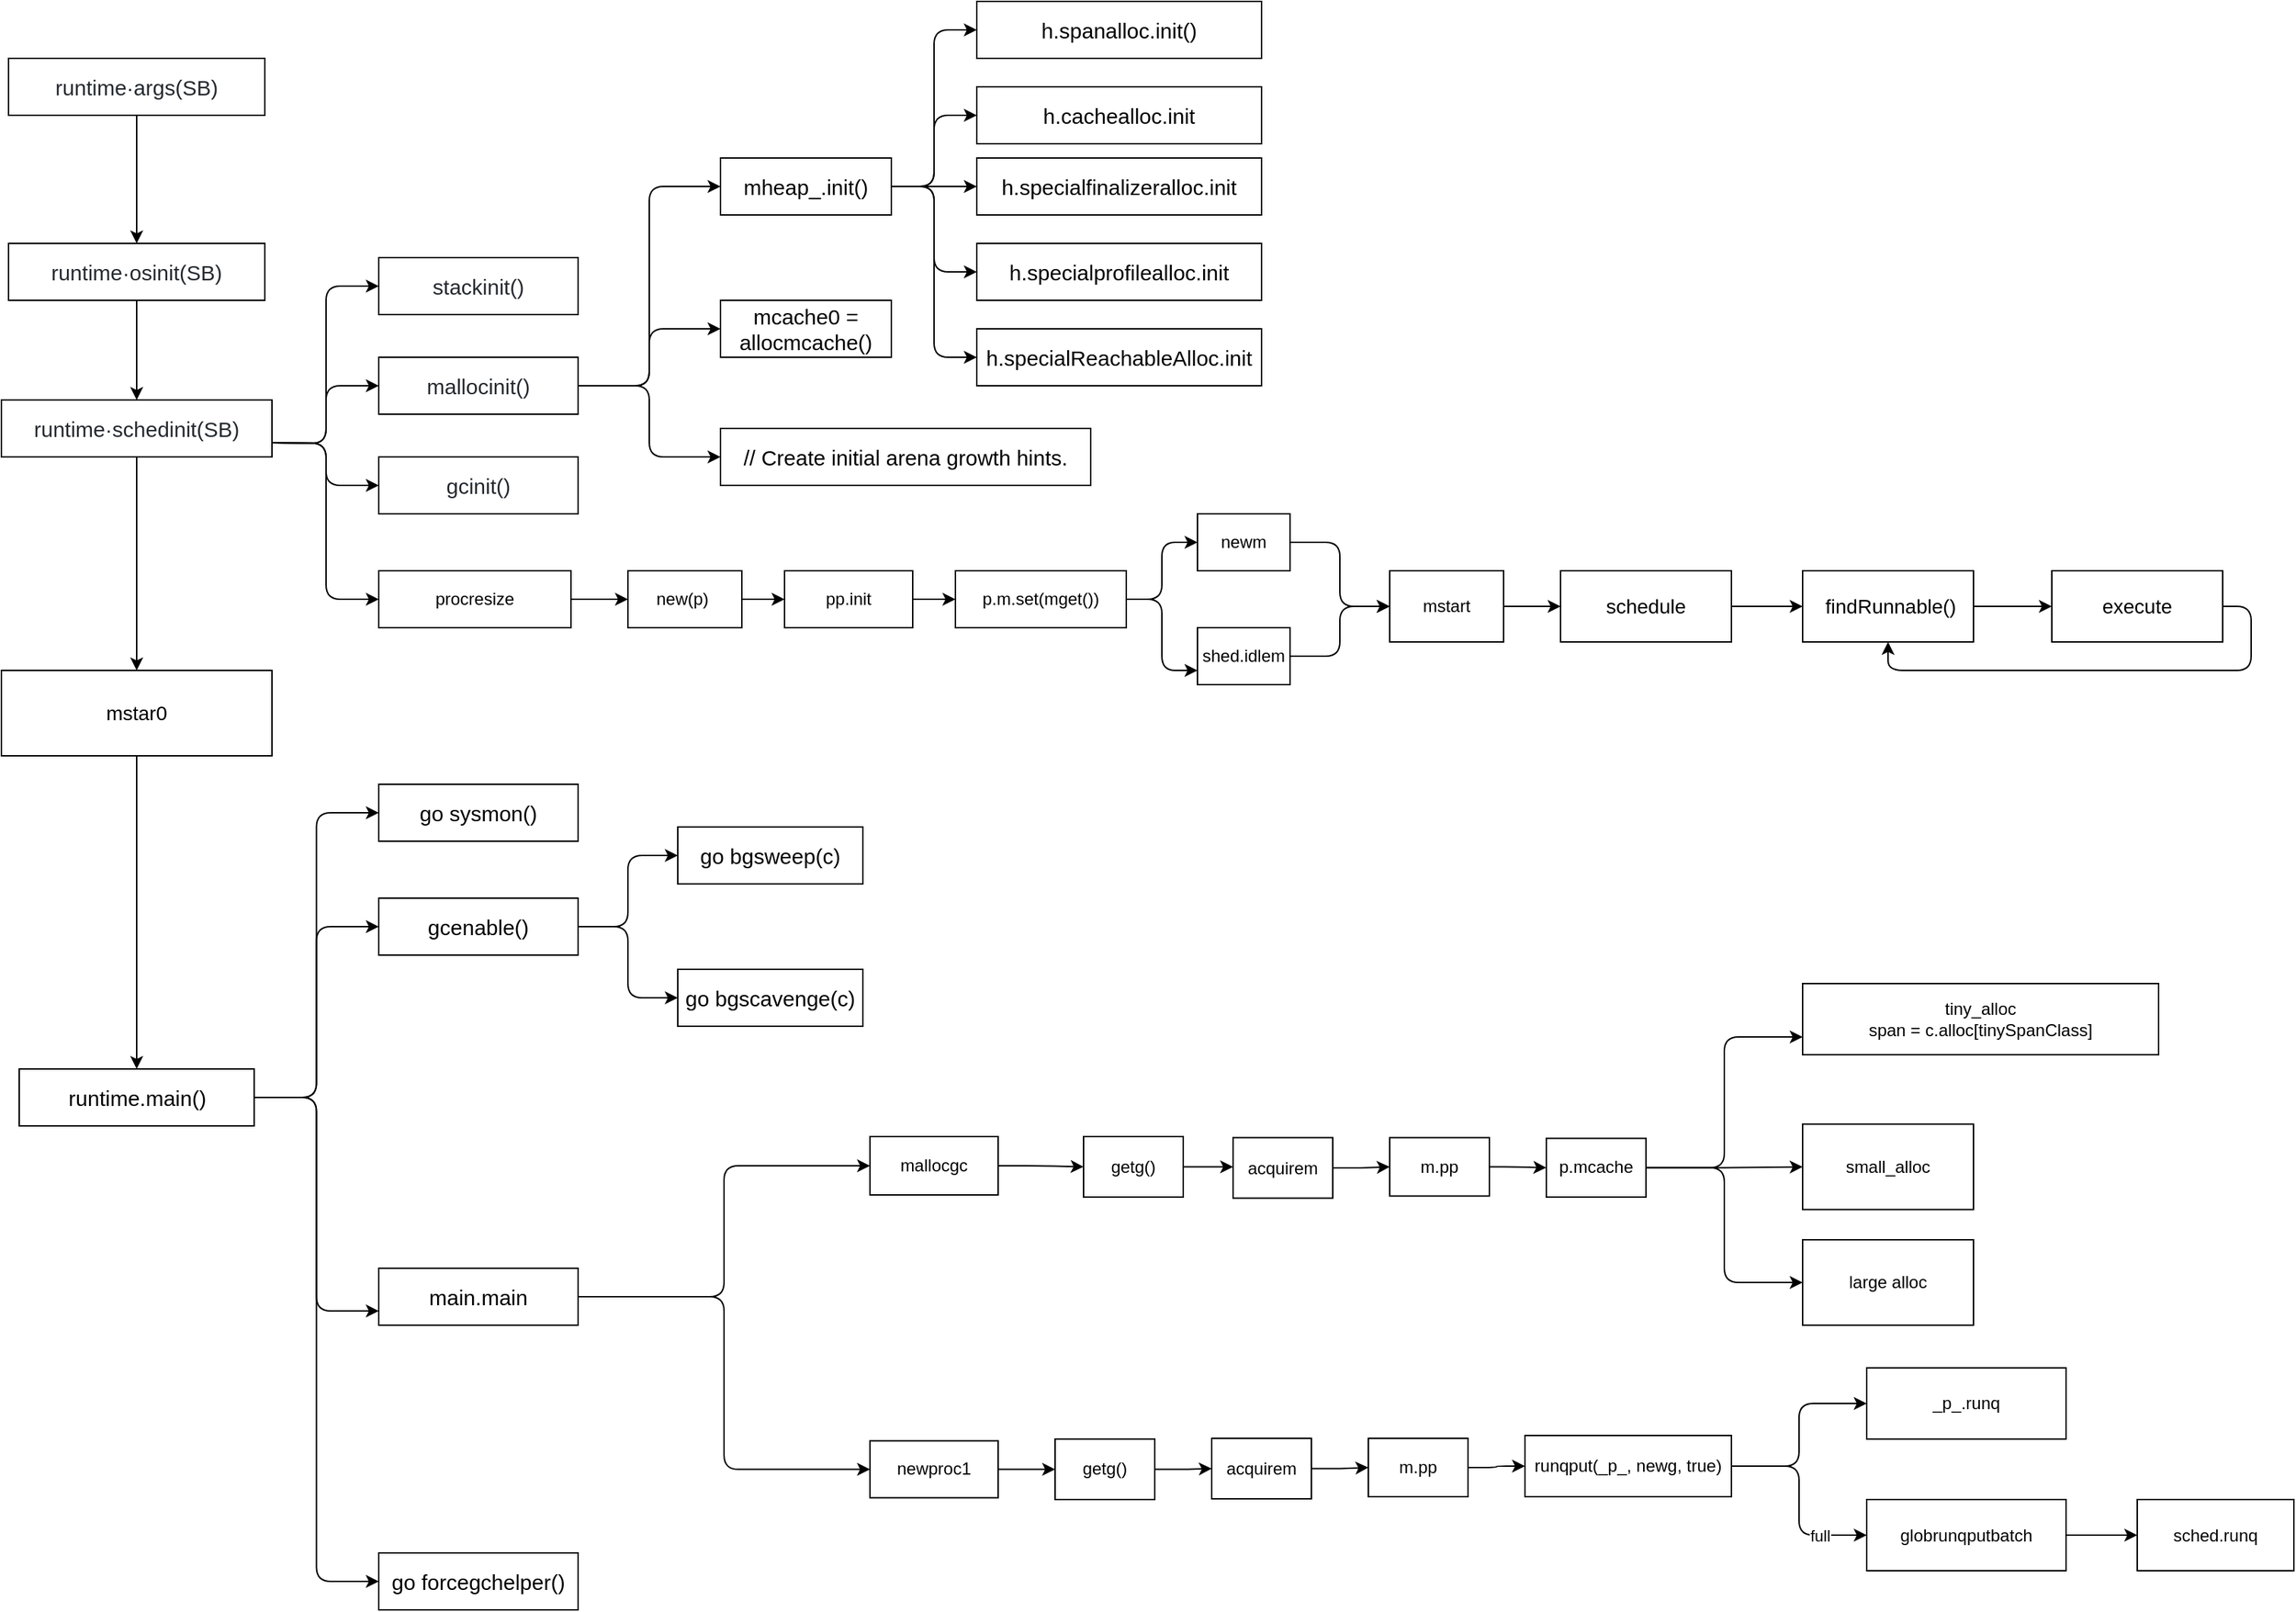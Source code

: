 <mxfile version="20.8.20" type="github" pages="2">
  <diagram name="bootstrap" id="98oqeY-ITSY8djm6jebU">
    <mxGraphModel dx="1746" dy="1194" grid="1" gridSize="10" guides="1" tooltips="1" connect="1" arrows="1" fold="1" page="1" pageScale="1" pageWidth="3300" pageHeight="4681" math="0" shadow="0">
      <root>
        <mxCell id="0" />
        <mxCell id="1" parent="0" />
        <mxCell id="ukLHQ4DrEaLfvIWiOJtH-3" style="edgeStyle=orthogonalEdgeStyle;rounded=0;orthogonalLoop=1;jettySize=auto;html=1;exitX=0.5;exitY=1;exitDx=0;exitDy=0;fontFamily=Helvetica;fontSize=15;" parent="1" source="ukLHQ4DrEaLfvIWiOJtH-1" target="ukLHQ4DrEaLfvIWiOJtH-2" edge="1">
          <mxGeometry relative="1" as="geometry" />
        </mxCell>
        <mxCell id="ukLHQ4DrEaLfvIWiOJtH-1" value="&lt;div style=&quot;box-sizing: border-box; font-size: 15px; margin-top: 0px; margin-bottom: 0px; overflow-wrap: normal; padding: 16px; overflow: auto; line-height: 1.45; background-color: var(--color-canvas-subtle); border-radius: 6px; word-break: normal; color: rgb(36, 41, 47); text-align: start;&quot;&gt;runtime·&lt;span style=&quot;box-sizing: border-box; font-size: 15px;&quot; class=&quot;pl-s1&quot;&gt;args&lt;/span&gt;(&lt;span style=&quot;box-sizing: border-box; font-size: 15px;&quot; class=&quot;pl-s1&quot;&gt;SB&lt;/span&gt;)&lt;/div&gt;" style="rounded=0;whiteSpace=wrap;html=1;fontFamily=Helvetica;fontSize=15;" parent="1" vertex="1">
          <mxGeometry x="295" y="310" width="180" height="40" as="geometry" />
        </mxCell>
        <mxCell id="ukLHQ4DrEaLfvIWiOJtH-5" style="edgeStyle=orthogonalEdgeStyle;rounded=0;orthogonalLoop=1;jettySize=auto;html=1;exitX=0.5;exitY=1;exitDx=0;exitDy=0;fontFamily=Helvetica;fontSize=15;" parent="1" source="ukLHQ4DrEaLfvIWiOJtH-2" target="ukLHQ4DrEaLfvIWiOJtH-4" edge="1">
          <mxGeometry relative="1" as="geometry" />
        </mxCell>
        <mxCell id="ukLHQ4DrEaLfvIWiOJtH-2" value="&lt;div style=&quot;box-sizing: border-box; font-size: 15px; margin-top: 0px; margin-bottom: 0px; overflow-wrap: normal; padding: 16px; overflow: auto; line-height: 1.45; background-color: var(--color-canvas-subtle); border-radius: 6px; word-break: normal; color: rgb(36, 41, 47); text-align: start;&quot;&gt;runtime·&lt;span style=&quot;box-sizing: border-box; font-size: 15px;&quot; class=&quot;pl-s1&quot;&gt;osinit&lt;/span&gt;(&lt;span style=&quot;box-sizing: border-box; font-size: 15px;&quot; class=&quot;pl-s1&quot;&gt;SB&lt;/span&gt;)&lt;/div&gt;" style="rounded=0;whiteSpace=wrap;html=1;fontFamily=Helvetica;fontSize=15;" parent="1" vertex="1">
          <mxGeometry x="295" y="440" width="180" height="40" as="geometry" />
        </mxCell>
        <mxCell id="ukLHQ4DrEaLfvIWiOJtH-9" style="edgeStyle=orthogonalEdgeStyle;rounded=1;orthogonalLoop=1;jettySize=auto;html=1;exitX=1;exitY=0.5;exitDx=0;exitDy=0;entryX=0;entryY=0.5;entryDx=0;entryDy=0;fontFamily=Helvetica;fontSize=15;" parent="1" target="ukLHQ4DrEaLfvIWiOJtH-6" edge="1">
          <mxGeometry relative="1" as="geometry">
            <mxPoint x="480" y="580" as="sourcePoint" />
          </mxGeometry>
        </mxCell>
        <mxCell id="ukLHQ4DrEaLfvIWiOJtH-10" style="edgeStyle=orthogonalEdgeStyle;rounded=1;orthogonalLoop=1;jettySize=auto;html=1;exitX=1;exitY=0.5;exitDx=0;exitDy=0;entryX=0;entryY=0.5;entryDx=0;entryDy=0;fontFamily=Helvetica;fontSize=15;" parent="1" target="ukLHQ4DrEaLfvIWiOJtH-7" edge="1">
          <mxGeometry relative="1" as="geometry">
            <mxPoint x="480" y="580" as="sourcePoint" />
          </mxGeometry>
        </mxCell>
        <mxCell id="ukLHQ4DrEaLfvIWiOJtH-11" style="edgeStyle=orthogonalEdgeStyle;rounded=1;orthogonalLoop=1;jettySize=auto;html=1;exitX=1;exitY=0.5;exitDx=0;exitDy=0;entryX=0;entryY=0.5;entryDx=0;entryDy=0;fontFamily=Helvetica;fontSize=15;" parent="1" target="ukLHQ4DrEaLfvIWiOJtH-8" edge="1">
          <mxGeometry relative="1" as="geometry">
            <mxPoint x="480" y="580" as="sourcePoint" />
          </mxGeometry>
        </mxCell>
        <mxCell id="xoypzemuYQbfgH8EkrkG-25" style="edgeStyle=orthogonalEdgeStyle;rounded=1;orthogonalLoop=1;jettySize=auto;html=1;exitX=1;exitY=0.5;exitDx=0;exitDy=0;entryX=0;entryY=0.5;entryDx=0;entryDy=0;" edge="1" parent="1" target="xoypzemuYQbfgH8EkrkG-23">
          <mxGeometry relative="1" as="geometry">
            <mxPoint x="480" y="580" as="sourcePoint" />
          </mxGeometry>
        </mxCell>
        <mxCell id="xoypzemuYQbfgH8EkrkG-62" style="edgeStyle=orthogonalEdgeStyle;rounded=1;orthogonalLoop=1;jettySize=auto;html=1;exitX=0.5;exitY=1;exitDx=0;exitDy=0;" edge="1" parent="1" source="ukLHQ4DrEaLfvIWiOJtH-4" target="xoypzemuYQbfgH8EkrkG-61">
          <mxGeometry relative="1" as="geometry" />
        </mxCell>
        <mxCell id="ukLHQ4DrEaLfvIWiOJtH-4" value="&lt;div style=&quot;box-sizing: border-box; font-size: 15px; margin-top: 0px; margin-bottom: 0px; overflow-wrap: normal; padding: 16px; overflow: auto; line-height: 1.45; background-color: var(--color-canvas-subtle); border-radius: 6px; word-break: normal; color: rgb(36, 41, 47); text-align: start;&quot;&gt;runtime·&lt;span style=&quot;box-sizing: border-box; font-size: 15px;&quot; class=&quot;pl-s1&quot;&gt;schedinit&lt;/span&gt;(&lt;span style=&quot;box-sizing: border-box; font-size: 15px;&quot; class=&quot;pl-s1&quot;&gt;SB&lt;/span&gt;)&lt;/div&gt;" style="rounded=0;whiteSpace=wrap;html=1;fontFamily=Helvetica;fontSize=15;" parent="1" vertex="1">
          <mxGeometry x="290" y="550" width="190" height="40" as="geometry" />
        </mxCell>
        <mxCell id="ukLHQ4DrEaLfvIWiOJtH-6" value="&lt;div style=&quot;box-sizing: border-box; font-size: 15px; margin-top: 0px; margin-bottom: 0px; overflow-wrap: normal; padding: 16px; overflow: auto; line-height: 1.45; background-color: var(--color-canvas-subtle); border-radius: 6px; word-break: normal; color: rgb(36, 41, 47); text-align: start;&quot;&gt;stackinit()&lt;/div&gt;" style="rounded=0;whiteSpace=wrap;html=1;fontFamily=Helvetica;fontSize=15;" parent="1" vertex="1">
          <mxGeometry x="555" y="450" width="140" height="40" as="geometry" />
        </mxCell>
        <mxCell id="w-b6oycnFhFjx-EteENA-2" style="edgeStyle=orthogonalEdgeStyle;rounded=1;orthogonalLoop=1;jettySize=auto;html=1;exitX=1;exitY=0.5;exitDx=0;exitDy=0;entryX=0;entryY=0.5;entryDx=0;entryDy=0;fontFamily=Helvetica;fontSize=15;" parent="1" source="ukLHQ4DrEaLfvIWiOJtH-7" target="w-b6oycnFhFjx-EteENA-1" edge="1">
          <mxGeometry relative="1" as="geometry" />
        </mxCell>
        <mxCell id="w-b6oycnFhFjx-EteENA-4" style="edgeStyle=orthogonalEdgeStyle;rounded=1;orthogonalLoop=1;jettySize=auto;html=1;exitX=1;exitY=0.5;exitDx=0;exitDy=0;entryX=0;entryY=0.5;entryDx=0;entryDy=0;fontFamily=Helvetica;fontSize=15;" parent="1" source="ukLHQ4DrEaLfvIWiOJtH-7" target="w-b6oycnFhFjx-EteENA-3" edge="1">
          <mxGeometry relative="1" as="geometry" />
        </mxCell>
        <mxCell id="w-b6oycnFhFjx-EteENA-6" style="edgeStyle=orthogonalEdgeStyle;rounded=1;orthogonalLoop=1;jettySize=auto;html=1;exitX=1;exitY=0.5;exitDx=0;exitDy=0;entryX=0;entryY=0.5;entryDx=0;entryDy=0;fontFamily=Helvetica;fontSize=15;" parent="1" source="ukLHQ4DrEaLfvIWiOJtH-7" target="w-b6oycnFhFjx-EteENA-5" edge="1">
          <mxGeometry relative="1" as="geometry" />
        </mxCell>
        <mxCell id="ukLHQ4DrEaLfvIWiOJtH-7" value="&lt;div style=&quot;box-sizing: border-box; font-size: 15px; margin-top: 0px; margin-bottom: 0px; overflow-wrap: normal; padding: 16px; overflow: auto; line-height: 1.45; background-color: var(--color-canvas-subtle); border-radius: 6px; word-break: normal; color: rgb(36, 41, 47); text-align: start;&quot;&gt;&lt;div style=&quot;box-sizing: border-box; margin-top: 0px; margin-bottom: 0px; overflow-wrap: normal; padding: 16px; overflow: auto; line-height: 1.45; background-color: var(--color-canvas-subtle); border-radius: 6px; word-break: normal; font-size: 15px;&quot;&gt;mallocinit()&lt;/div&gt;&lt;/div&gt;" style="rounded=0;whiteSpace=wrap;html=1;fontFamily=Helvetica;fontSize=15;" parent="1" vertex="1">
          <mxGeometry x="555" y="520" width="140" height="40" as="geometry" />
        </mxCell>
        <mxCell id="ukLHQ4DrEaLfvIWiOJtH-8" value="&lt;div style=&quot;box-sizing: border-box; font-size: 15px; margin-top: 0px; margin-bottom: 0px; overflow-wrap: normal; padding: 16px; overflow: auto; line-height: 1.45; background-color: var(--color-canvas-subtle); border-radius: 6px; word-break: normal; color: rgb(36, 41, 47); text-align: start;&quot;&gt;&lt;div style=&quot;box-sizing: border-box; margin-top: 0px; margin-bottom: 0px; overflow-wrap: normal; padding: 16px; overflow: auto; line-height: 1.45; background-color: var(--color-canvas-subtle); border-radius: 6px; word-break: normal; font-size: 15px;&quot;&gt;gcinit()&lt;/div&gt;&lt;/div&gt;" style="rounded=0;whiteSpace=wrap;html=1;fontFamily=Helvetica;fontSize=15;" parent="1" vertex="1">
          <mxGeometry x="555" y="590" width="140" height="40" as="geometry" />
        </mxCell>
        <mxCell id="ukLHQ4DrEaLfvIWiOJtH-15" style="edgeStyle=orthogonalEdgeStyle;rounded=1;orthogonalLoop=1;jettySize=auto;html=1;exitX=1;exitY=0.5;exitDx=0;exitDy=0;entryX=0;entryY=0.5;entryDx=0;entryDy=0;fontFamily=Helvetica;fontSize=15;" parent="1" source="ukLHQ4DrEaLfvIWiOJtH-12" target="ukLHQ4DrEaLfvIWiOJtH-14" edge="1">
          <mxGeometry relative="1" as="geometry" />
        </mxCell>
        <mxCell id="ukLHQ4DrEaLfvIWiOJtH-17" style="edgeStyle=orthogonalEdgeStyle;rounded=1;orthogonalLoop=1;jettySize=auto;html=1;exitX=1;exitY=0.5;exitDx=0;exitDy=0;entryX=0;entryY=0.5;entryDx=0;entryDy=0;fontFamily=Helvetica;fontSize=15;" parent="1" source="ukLHQ4DrEaLfvIWiOJtH-12" target="ukLHQ4DrEaLfvIWiOJtH-16" edge="1">
          <mxGeometry relative="1" as="geometry" />
        </mxCell>
        <mxCell id="ukLHQ4DrEaLfvIWiOJtH-19" style="edgeStyle=orthogonalEdgeStyle;rounded=1;orthogonalLoop=1;jettySize=auto;html=1;exitX=1;exitY=0.5;exitDx=0;exitDy=0;entryX=0;entryY=0.5;entryDx=0;entryDy=0;fontFamily=Helvetica;fontSize=15;" parent="1" source="ukLHQ4DrEaLfvIWiOJtH-12" target="ukLHQ4DrEaLfvIWiOJtH-18" edge="1">
          <mxGeometry relative="1" as="geometry" />
        </mxCell>
        <mxCell id="ukLHQ4DrEaLfvIWiOJtH-25" style="edgeStyle=orthogonalEdgeStyle;rounded=1;orthogonalLoop=1;jettySize=auto;html=1;exitX=1;exitY=0.5;exitDx=0;exitDy=0;entryX=0;entryY=0.75;entryDx=0;entryDy=0;fontFamily=Helvetica;fontSize=15;" parent="1" source="ukLHQ4DrEaLfvIWiOJtH-12" target="ukLHQ4DrEaLfvIWiOJtH-24" edge="1">
          <mxGeometry relative="1" as="geometry" />
        </mxCell>
        <mxCell id="ukLHQ4DrEaLfvIWiOJtH-12" value="runtime.main()" style="rounded=0;whiteSpace=wrap;html=1;fontFamily=Helvetica;fontSize=15;" parent="1" vertex="1">
          <mxGeometry x="302.5" y="1020" width="165" height="40" as="geometry" />
        </mxCell>
        <mxCell id="ukLHQ4DrEaLfvIWiOJtH-21" style="edgeStyle=orthogonalEdgeStyle;rounded=1;orthogonalLoop=1;jettySize=auto;html=1;exitX=1;exitY=0.5;exitDx=0;exitDy=0;entryX=0;entryY=0.5;entryDx=0;entryDy=0;fontFamily=Helvetica;fontSize=15;" parent="1" source="ukLHQ4DrEaLfvIWiOJtH-14" target="ukLHQ4DrEaLfvIWiOJtH-20" edge="1">
          <mxGeometry relative="1" as="geometry" />
        </mxCell>
        <mxCell id="ukLHQ4DrEaLfvIWiOJtH-23" style="edgeStyle=orthogonalEdgeStyle;rounded=1;orthogonalLoop=1;jettySize=auto;html=1;exitX=1;exitY=0.5;exitDx=0;exitDy=0;entryX=0;entryY=0.5;entryDx=0;entryDy=0;fontFamily=Helvetica;fontSize=15;" parent="1" source="ukLHQ4DrEaLfvIWiOJtH-14" target="ukLHQ4DrEaLfvIWiOJtH-22" edge="1">
          <mxGeometry relative="1" as="geometry" />
        </mxCell>
        <mxCell id="ukLHQ4DrEaLfvIWiOJtH-14" value="gcenable()" style="rounded=0;whiteSpace=wrap;html=1;fontFamily=Helvetica;fontSize=15;" parent="1" vertex="1">
          <mxGeometry x="555" y="900" width="140" height="40" as="geometry" />
        </mxCell>
        <mxCell id="ukLHQ4DrEaLfvIWiOJtH-16" value="go sysmon()" style="rounded=0;whiteSpace=wrap;html=1;fontFamily=Helvetica;fontSize=15;" parent="1" vertex="1">
          <mxGeometry x="555" y="820" width="140" height="40" as="geometry" />
        </mxCell>
        <mxCell id="ukLHQ4DrEaLfvIWiOJtH-18" value="go forcegchelper()" style="rounded=0;whiteSpace=wrap;html=1;fontFamily=Helvetica;fontSize=15;" parent="1" vertex="1">
          <mxGeometry x="555" y="1360" width="140" height="40" as="geometry" />
        </mxCell>
        <mxCell id="ukLHQ4DrEaLfvIWiOJtH-20" value="go bgsweep(c)" style="rounded=0;whiteSpace=wrap;html=1;fontFamily=Helvetica;fontSize=15;" parent="1" vertex="1">
          <mxGeometry x="765" y="850" width="130" height="40" as="geometry" />
        </mxCell>
        <mxCell id="ukLHQ4DrEaLfvIWiOJtH-22" value="go bgscavenge(c)" style="rounded=0;whiteSpace=wrap;html=1;fontFamily=Helvetica;fontSize=15;" parent="1" vertex="1">
          <mxGeometry x="765" y="950" width="130" height="40" as="geometry" />
        </mxCell>
        <mxCell id="xoypzemuYQbfgH8EkrkG-58" style="edgeStyle=orthogonalEdgeStyle;rounded=1;orthogonalLoop=1;jettySize=auto;html=1;exitX=1;exitY=0.5;exitDx=0;exitDy=0;entryX=0;entryY=0.5;entryDx=0;entryDy=0;" edge="1" parent="1" source="ukLHQ4DrEaLfvIWiOJtH-24" target="xoypzemuYQbfgH8EkrkG-9">
          <mxGeometry relative="1" as="geometry" />
        </mxCell>
        <mxCell id="xoypzemuYQbfgH8EkrkG-59" style="edgeStyle=orthogonalEdgeStyle;rounded=1;orthogonalLoop=1;jettySize=auto;html=1;exitX=1;exitY=0.5;exitDx=0;exitDy=0;entryX=0;entryY=0.5;entryDx=0;entryDy=0;" edge="1" parent="1" source="ukLHQ4DrEaLfvIWiOJtH-24" target="xoypzemuYQbfgH8EkrkG-26">
          <mxGeometry relative="1" as="geometry" />
        </mxCell>
        <mxCell id="ukLHQ4DrEaLfvIWiOJtH-24" value="main.main" style="rounded=0;whiteSpace=wrap;html=1;fontFamily=Helvetica;fontSize=15;" parent="1" vertex="1">
          <mxGeometry x="555" y="1160" width="140" height="40" as="geometry" />
        </mxCell>
        <mxCell id="w-b6oycnFhFjx-EteENA-13" style="edgeStyle=orthogonalEdgeStyle;rounded=1;orthogonalLoop=1;jettySize=auto;html=1;exitX=1;exitY=0.5;exitDx=0;exitDy=0;entryX=0;entryY=0.5;entryDx=0;entryDy=0;fontFamily=Helvetica;fontSize=15;" parent="1" source="w-b6oycnFhFjx-EteENA-1" target="w-b6oycnFhFjx-EteENA-7" edge="1">
          <mxGeometry relative="1" as="geometry" />
        </mxCell>
        <mxCell id="w-b6oycnFhFjx-EteENA-14" style="edgeStyle=orthogonalEdgeStyle;rounded=1;orthogonalLoop=1;jettySize=auto;html=1;exitX=1;exitY=0.5;exitDx=0;exitDy=0;entryX=0;entryY=0.5;entryDx=0;entryDy=0;fontFamily=Helvetica;fontSize=15;" parent="1" source="w-b6oycnFhFjx-EteENA-1" target="w-b6oycnFhFjx-EteENA-9" edge="1">
          <mxGeometry relative="1" as="geometry" />
        </mxCell>
        <mxCell id="w-b6oycnFhFjx-EteENA-15" style="edgeStyle=orthogonalEdgeStyle;rounded=1;orthogonalLoop=1;jettySize=auto;html=1;exitX=1;exitY=0.5;exitDx=0;exitDy=0;entryX=0;entryY=0.5;entryDx=0;entryDy=0;fontFamily=Helvetica;fontSize=15;" parent="1" source="w-b6oycnFhFjx-EteENA-1" target="w-b6oycnFhFjx-EteENA-10" edge="1">
          <mxGeometry relative="1" as="geometry" />
        </mxCell>
        <mxCell id="w-b6oycnFhFjx-EteENA-16" style="edgeStyle=orthogonalEdgeStyle;rounded=1;orthogonalLoop=1;jettySize=auto;html=1;exitX=1;exitY=0.5;exitDx=0;exitDy=0;entryX=0;entryY=0.5;entryDx=0;entryDy=0;fontFamily=Helvetica;fontSize=15;" parent="1" source="w-b6oycnFhFjx-EteENA-1" target="w-b6oycnFhFjx-EteENA-11" edge="1">
          <mxGeometry relative="1" as="geometry" />
        </mxCell>
        <mxCell id="w-b6oycnFhFjx-EteENA-17" style="edgeStyle=orthogonalEdgeStyle;rounded=1;orthogonalLoop=1;jettySize=auto;html=1;exitX=1;exitY=0.5;exitDx=0;exitDy=0;entryX=0;entryY=0.5;entryDx=0;entryDy=0;fontFamily=Helvetica;fontSize=15;" parent="1" source="w-b6oycnFhFjx-EteENA-1" target="w-b6oycnFhFjx-EteENA-12" edge="1">
          <mxGeometry relative="1" as="geometry" />
        </mxCell>
        <mxCell id="w-b6oycnFhFjx-EteENA-1" value="mheap_.init()" style="rounded=0;whiteSpace=wrap;html=1;fontFamily=Helvetica;fontSize=15;" parent="1" vertex="1">
          <mxGeometry x="795" y="380" width="120" height="40" as="geometry" />
        </mxCell>
        <mxCell id="w-b6oycnFhFjx-EteENA-3" value="mcache0 = allocmcache()" style="rounded=0;whiteSpace=wrap;html=1;fontFamily=Helvetica;fontSize=15;" parent="1" vertex="1">
          <mxGeometry x="795" y="480" width="120" height="40" as="geometry" />
        </mxCell>
        <mxCell id="w-b6oycnFhFjx-EteENA-5" value="// Create initial arena growth hints." style="rounded=0;whiteSpace=wrap;html=1;fontFamily=Helvetica;fontSize=15;" parent="1" vertex="1">
          <mxGeometry x="795" y="570" width="260" height="40" as="geometry" />
        </mxCell>
        <mxCell id="w-b6oycnFhFjx-EteENA-7" value="h.spanalloc.init()" style="rounded=0;whiteSpace=wrap;html=1;fontFamily=Helvetica;fontSize=15;" parent="1" vertex="1">
          <mxGeometry x="975" y="270" width="200" height="40" as="geometry" />
        </mxCell>
        <mxCell id="w-b6oycnFhFjx-EteENA-9" value="h.cachealloc.init" style="rounded=0;whiteSpace=wrap;html=1;fontFamily=Helvetica;fontSize=15;" parent="1" vertex="1">
          <mxGeometry x="975" y="330" width="200" height="40" as="geometry" />
        </mxCell>
        <mxCell id="w-b6oycnFhFjx-EteENA-10" value="h.specialfinalizeralloc.init" style="rounded=0;whiteSpace=wrap;html=1;fontFamily=Helvetica;fontSize=15;" parent="1" vertex="1">
          <mxGeometry x="975" y="380" width="200" height="40" as="geometry" />
        </mxCell>
        <mxCell id="w-b6oycnFhFjx-EteENA-11" value="h.specialprofilealloc.init" style="rounded=0;whiteSpace=wrap;html=1;fontFamily=Helvetica;fontSize=15;" parent="1" vertex="1">
          <mxGeometry x="975" y="440" width="200" height="40" as="geometry" />
        </mxCell>
        <mxCell id="w-b6oycnFhFjx-EteENA-12" value="h.specialReachableAlloc.init" style="rounded=0;whiteSpace=wrap;html=1;fontFamily=Helvetica;fontSize=15;" parent="1" vertex="1">
          <mxGeometry x="975" y="500" width="200" height="40" as="geometry" />
        </mxCell>
        <mxCell id="xoypzemuYQbfgH8EkrkG-1" value="tiny_alloc&lt;br&gt;span = c.alloc[tinySpanClass]" style="rounded=0;whiteSpace=wrap;html=1;" vertex="1" parent="1">
          <mxGeometry x="1555" y="960" width="250" height="50" as="geometry" />
        </mxCell>
        <mxCell id="xoypzemuYQbfgH8EkrkG-3" value="small_alloc" style="rounded=0;whiteSpace=wrap;html=1;" vertex="1" parent="1">
          <mxGeometry x="1555" y="1058.75" width="120" height="60" as="geometry" />
        </mxCell>
        <mxCell id="xoypzemuYQbfgH8EkrkG-5" value="large alloc" style="rounded=0;whiteSpace=wrap;html=1;" vertex="1" parent="1">
          <mxGeometry x="1555" y="1140" width="120" height="60" as="geometry" />
        </mxCell>
        <mxCell id="xoypzemuYQbfgH8EkrkG-16" style="edgeStyle=orthogonalEdgeStyle;rounded=1;orthogonalLoop=1;jettySize=auto;html=1;exitX=1;exitY=0.5;exitDx=0;exitDy=0;entryX=0;entryY=0.5;entryDx=0;entryDy=0;" edge="1" parent="1" source="xoypzemuYQbfgH8EkrkG-7" target="xoypzemuYQbfgH8EkrkG-14">
          <mxGeometry relative="1" as="geometry" />
        </mxCell>
        <mxCell id="xoypzemuYQbfgH8EkrkG-7" value="getg()" style="rounded=0;whiteSpace=wrap;html=1;" vertex="1" parent="1">
          <mxGeometry x="1050" y="1067.5" width="70" height="42.5" as="geometry" />
        </mxCell>
        <mxCell id="xoypzemuYQbfgH8EkrkG-10" style="edgeStyle=orthogonalEdgeStyle;rounded=1;orthogonalLoop=1;jettySize=auto;html=1;exitX=1;exitY=0.5;exitDx=0;exitDy=0;entryX=0;entryY=0.5;entryDx=0;entryDy=0;" edge="1" parent="1" source="xoypzemuYQbfgH8EkrkG-9" target="xoypzemuYQbfgH8EkrkG-7">
          <mxGeometry relative="1" as="geometry" />
        </mxCell>
        <mxCell id="xoypzemuYQbfgH8EkrkG-9" value="mallocgc" style="rounded=0;whiteSpace=wrap;html=1;" vertex="1" parent="1">
          <mxGeometry x="900" y="1067.5" width="90" height="41" as="geometry" />
        </mxCell>
        <mxCell id="xoypzemuYQbfgH8EkrkG-19" style="edgeStyle=orthogonalEdgeStyle;rounded=1;orthogonalLoop=1;jettySize=auto;html=1;exitX=1;exitY=0.5;exitDx=0;exitDy=0;entryX=0;entryY=0.5;entryDx=0;entryDy=0;" edge="1" parent="1" source="xoypzemuYQbfgH8EkrkG-11" target="xoypzemuYQbfgH8EkrkG-13">
          <mxGeometry relative="1" as="geometry" />
        </mxCell>
        <mxCell id="xoypzemuYQbfgH8EkrkG-11" value="m.pp" style="rounded=0;whiteSpace=wrap;html=1;" vertex="1" parent="1">
          <mxGeometry x="1265" y="1068.25" width="70" height="41" as="geometry" />
        </mxCell>
        <mxCell id="xoypzemuYQbfgH8EkrkG-20" style="edgeStyle=orthogonalEdgeStyle;rounded=1;orthogonalLoop=1;jettySize=auto;html=1;exitX=1;exitY=0.5;exitDx=0;exitDy=0;entryX=0;entryY=0.75;entryDx=0;entryDy=0;" edge="1" parent="1" source="xoypzemuYQbfgH8EkrkG-13" target="xoypzemuYQbfgH8EkrkG-1">
          <mxGeometry relative="1" as="geometry" />
        </mxCell>
        <mxCell id="xoypzemuYQbfgH8EkrkG-21" style="edgeStyle=orthogonalEdgeStyle;rounded=1;orthogonalLoop=1;jettySize=auto;html=1;exitX=1;exitY=0.5;exitDx=0;exitDy=0;entryX=0;entryY=0.5;entryDx=0;entryDy=0;" edge="1" parent="1" source="xoypzemuYQbfgH8EkrkG-13" target="xoypzemuYQbfgH8EkrkG-3">
          <mxGeometry relative="1" as="geometry" />
        </mxCell>
        <mxCell id="xoypzemuYQbfgH8EkrkG-22" style="edgeStyle=orthogonalEdgeStyle;rounded=1;orthogonalLoop=1;jettySize=auto;html=1;exitX=1;exitY=0.5;exitDx=0;exitDy=0;entryX=0;entryY=0.5;entryDx=0;entryDy=0;" edge="1" parent="1" source="xoypzemuYQbfgH8EkrkG-13" target="xoypzemuYQbfgH8EkrkG-5">
          <mxGeometry relative="1" as="geometry" />
        </mxCell>
        <mxCell id="xoypzemuYQbfgH8EkrkG-13" value="p.mcache" style="rounded=0;whiteSpace=wrap;html=1;" vertex="1" parent="1">
          <mxGeometry x="1375" y="1068.75" width="70" height="41.25" as="geometry" />
        </mxCell>
        <mxCell id="xoypzemuYQbfgH8EkrkG-17" style="edgeStyle=orthogonalEdgeStyle;rounded=1;orthogonalLoop=1;jettySize=auto;html=1;exitX=1;exitY=0.5;exitDx=0;exitDy=0;entryX=0;entryY=0.5;entryDx=0;entryDy=0;" edge="1" parent="1" source="xoypzemuYQbfgH8EkrkG-14" target="xoypzemuYQbfgH8EkrkG-11">
          <mxGeometry relative="1" as="geometry" />
        </mxCell>
        <mxCell id="xoypzemuYQbfgH8EkrkG-14" value="acquirem" style="rounded=0;whiteSpace=wrap;html=1;" vertex="1" parent="1">
          <mxGeometry x="1155" y="1068.25" width="70" height="42.5" as="geometry" />
        </mxCell>
        <mxCell id="xoypzemuYQbfgH8EkrkG-44" style="edgeStyle=orthogonalEdgeStyle;rounded=1;orthogonalLoop=1;jettySize=auto;html=1;exitX=1;exitY=0.5;exitDx=0;exitDy=0;entryX=0;entryY=0.5;entryDx=0;entryDy=0;" edge="1" parent="1" source="xoypzemuYQbfgH8EkrkG-23" target="xoypzemuYQbfgH8EkrkG-43">
          <mxGeometry relative="1" as="geometry" />
        </mxCell>
        <mxCell id="xoypzemuYQbfgH8EkrkG-23" value="procresize" style="rounded=0;whiteSpace=wrap;html=1;" vertex="1" parent="1">
          <mxGeometry x="555" y="670" width="135" height="40" as="geometry" />
        </mxCell>
        <mxCell id="xoypzemuYQbfgH8EkrkG-32" style="edgeStyle=orthogonalEdgeStyle;rounded=1;orthogonalLoop=1;jettySize=auto;html=1;exitX=1;exitY=0.5;exitDx=0;exitDy=0;entryX=0;entryY=0.5;entryDx=0;entryDy=0;" edge="1" parent="1" source="xoypzemuYQbfgH8EkrkG-26" target="xoypzemuYQbfgH8EkrkG-28">
          <mxGeometry relative="1" as="geometry" />
        </mxCell>
        <mxCell id="xoypzemuYQbfgH8EkrkG-26" value="newproc1" style="rounded=0;whiteSpace=wrap;html=1;" vertex="1" parent="1">
          <mxGeometry x="900" y="1281.25" width="90" height="40" as="geometry" />
        </mxCell>
        <mxCell id="xoypzemuYQbfgH8EkrkG-27" style="edgeStyle=orthogonalEdgeStyle;rounded=1;orthogonalLoop=1;jettySize=auto;html=1;exitX=1;exitY=0.5;exitDx=0;exitDy=0;entryX=0;entryY=0.5;entryDx=0;entryDy=0;" edge="1" parent="1" source="xoypzemuYQbfgH8EkrkG-28" target="xoypzemuYQbfgH8EkrkG-31">
          <mxGeometry relative="1" as="geometry" />
        </mxCell>
        <mxCell id="xoypzemuYQbfgH8EkrkG-28" value="getg()" style="rounded=0;whiteSpace=wrap;html=1;" vertex="1" parent="1">
          <mxGeometry x="1030" y="1280" width="70" height="42.5" as="geometry" />
        </mxCell>
        <mxCell id="xoypzemuYQbfgH8EkrkG-36" style="edgeStyle=orthogonalEdgeStyle;rounded=1;orthogonalLoop=1;jettySize=auto;html=1;exitX=1;exitY=0.5;exitDx=0;exitDy=0;entryX=0;entryY=0.5;entryDx=0;entryDy=0;" edge="1" parent="1" source="xoypzemuYQbfgH8EkrkG-29" target="xoypzemuYQbfgH8EkrkG-35">
          <mxGeometry relative="1" as="geometry" />
        </mxCell>
        <mxCell id="xoypzemuYQbfgH8EkrkG-29" value="m.pp" style="rounded=0;whiteSpace=wrap;html=1;" vertex="1" parent="1">
          <mxGeometry x="1250" y="1279.5" width="70" height="41" as="geometry" />
        </mxCell>
        <mxCell id="xoypzemuYQbfgH8EkrkG-30" style="edgeStyle=orthogonalEdgeStyle;rounded=1;orthogonalLoop=1;jettySize=auto;html=1;exitX=1;exitY=0.5;exitDx=0;exitDy=0;entryX=0;entryY=0.5;entryDx=0;entryDy=0;" edge="1" parent="1" source="xoypzemuYQbfgH8EkrkG-31" target="xoypzemuYQbfgH8EkrkG-29">
          <mxGeometry relative="1" as="geometry" />
        </mxCell>
        <mxCell id="xoypzemuYQbfgH8EkrkG-31" value="acquirem" style="rounded=0;whiteSpace=wrap;html=1;" vertex="1" parent="1">
          <mxGeometry x="1140" y="1279.5" width="70" height="42.5" as="geometry" />
        </mxCell>
        <mxCell id="xoypzemuYQbfgH8EkrkG-34" value="_p_.runq" style="rounded=0;whiteSpace=wrap;html=1;" vertex="1" parent="1">
          <mxGeometry x="1600" y="1230" width="140" height="50" as="geometry" />
        </mxCell>
        <mxCell id="xoypzemuYQbfgH8EkrkG-37" style="edgeStyle=orthogonalEdgeStyle;rounded=1;orthogonalLoop=1;jettySize=auto;html=1;exitX=1;exitY=0.5;exitDx=0;exitDy=0;entryX=0;entryY=0.5;entryDx=0;entryDy=0;" edge="1" parent="1" source="xoypzemuYQbfgH8EkrkG-35" target="xoypzemuYQbfgH8EkrkG-34">
          <mxGeometry relative="1" as="geometry" />
        </mxCell>
        <mxCell id="xoypzemuYQbfgH8EkrkG-39" style="edgeStyle=orthogonalEdgeStyle;rounded=1;orthogonalLoop=1;jettySize=auto;html=1;exitX=1;exitY=0.5;exitDx=0;exitDy=0;entryX=0;entryY=0.5;entryDx=0;entryDy=0;" edge="1" parent="1" source="xoypzemuYQbfgH8EkrkG-35" target="xoypzemuYQbfgH8EkrkG-38">
          <mxGeometry relative="1" as="geometry" />
        </mxCell>
        <mxCell id="xoypzemuYQbfgH8EkrkG-40" value="full" style="edgeLabel;html=1;align=center;verticalAlign=middle;resizable=0;points=[];" vertex="1" connectable="0" parent="xoypzemuYQbfgH8EkrkG-39">
          <mxGeometry x="0.542" y="-3" relative="1" as="geometry">
            <mxPoint y="-3" as="offset" />
          </mxGeometry>
        </mxCell>
        <mxCell id="xoypzemuYQbfgH8EkrkG-35" value="runqput(_p_, newg, true)" style="rounded=0;whiteSpace=wrap;html=1;" vertex="1" parent="1">
          <mxGeometry x="1360" y="1277.5" width="145" height="43" as="geometry" />
        </mxCell>
        <mxCell id="xoypzemuYQbfgH8EkrkG-42" style="edgeStyle=orthogonalEdgeStyle;rounded=1;orthogonalLoop=1;jettySize=auto;html=1;exitX=1;exitY=0.5;exitDx=0;exitDy=0;entryX=0;entryY=0.5;entryDx=0;entryDy=0;" edge="1" parent="1" source="xoypzemuYQbfgH8EkrkG-38" target="xoypzemuYQbfgH8EkrkG-41">
          <mxGeometry relative="1" as="geometry" />
        </mxCell>
        <mxCell id="xoypzemuYQbfgH8EkrkG-38" value="globrunqputbatch" style="rounded=0;whiteSpace=wrap;html=1;" vertex="1" parent="1">
          <mxGeometry x="1600" y="1322.5" width="140" height="50" as="geometry" />
        </mxCell>
        <mxCell id="xoypzemuYQbfgH8EkrkG-41" value="sched.runq" style="rounded=0;whiteSpace=wrap;html=1;" vertex="1" parent="1">
          <mxGeometry x="1790" y="1322.5" width="110" height="50" as="geometry" />
        </mxCell>
        <mxCell id="xoypzemuYQbfgH8EkrkG-47" style="edgeStyle=orthogonalEdgeStyle;rounded=1;orthogonalLoop=1;jettySize=auto;html=1;exitX=1;exitY=0.5;exitDx=0;exitDy=0;entryX=0;entryY=0.5;entryDx=0;entryDy=0;" edge="1" parent="1" source="xoypzemuYQbfgH8EkrkG-43" target="xoypzemuYQbfgH8EkrkG-45">
          <mxGeometry relative="1" as="geometry" />
        </mxCell>
        <mxCell id="xoypzemuYQbfgH8EkrkG-43" value="&lt;div&gt;&lt;span style=&quot;background-color: initial;&quot;&gt;new(p)&amp;nbsp;&lt;/span&gt;&lt;/div&gt;" style="rounded=0;whiteSpace=wrap;html=1;" vertex="1" parent="1">
          <mxGeometry x="730" y="670" width="80" height="40" as="geometry" />
        </mxCell>
        <mxCell id="xoypzemuYQbfgH8EkrkG-50" style="edgeStyle=orthogonalEdgeStyle;rounded=1;orthogonalLoop=1;jettySize=auto;html=1;exitX=1;exitY=0.5;exitDx=0;exitDy=0;entryX=0;entryY=0.5;entryDx=0;entryDy=0;" edge="1" parent="1" source="xoypzemuYQbfgH8EkrkG-45" target="xoypzemuYQbfgH8EkrkG-49">
          <mxGeometry relative="1" as="geometry" />
        </mxCell>
        <mxCell id="xoypzemuYQbfgH8EkrkG-45" value="pp.init" style="rounded=0;whiteSpace=wrap;html=1;" vertex="1" parent="1">
          <mxGeometry x="840" y="670" width="90" height="40" as="geometry" />
        </mxCell>
        <mxCell id="xoypzemuYQbfgH8EkrkG-52" style="edgeStyle=orthogonalEdgeStyle;rounded=1;orthogonalLoop=1;jettySize=auto;html=1;exitX=1;exitY=0.5;exitDx=0;exitDy=0;entryX=0;entryY=0.5;entryDx=0;entryDy=0;" edge="1" parent="1" source="xoypzemuYQbfgH8EkrkG-49" target="xoypzemuYQbfgH8EkrkG-51">
          <mxGeometry relative="1" as="geometry" />
        </mxCell>
        <mxCell id="xoypzemuYQbfgH8EkrkG-54" style="edgeStyle=orthogonalEdgeStyle;rounded=1;orthogonalLoop=1;jettySize=auto;html=1;exitX=1;exitY=0.5;exitDx=0;exitDy=0;entryX=0;entryY=0.75;entryDx=0;entryDy=0;" edge="1" parent="1" source="xoypzemuYQbfgH8EkrkG-49" target="xoypzemuYQbfgH8EkrkG-53">
          <mxGeometry relative="1" as="geometry" />
        </mxCell>
        <mxCell id="xoypzemuYQbfgH8EkrkG-49" value="p.m.set(mget())" style="rounded=0;whiteSpace=wrap;html=1;" vertex="1" parent="1">
          <mxGeometry x="960" y="670" width="120" height="40" as="geometry" />
        </mxCell>
        <mxCell id="xoypzemuYQbfgH8EkrkG-56" style="edgeStyle=orthogonalEdgeStyle;rounded=1;orthogonalLoop=1;jettySize=auto;html=1;exitX=1;exitY=0.5;exitDx=0;exitDy=0;entryX=0;entryY=0.5;entryDx=0;entryDy=0;" edge="1" parent="1" source="xoypzemuYQbfgH8EkrkG-51" target="xoypzemuYQbfgH8EkrkG-55">
          <mxGeometry relative="1" as="geometry" />
        </mxCell>
        <mxCell id="xoypzemuYQbfgH8EkrkG-51" value="newm" style="rounded=0;whiteSpace=wrap;html=1;" vertex="1" parent="1">
          <mxGeometry x="1130" y="630" width="65" height="40" as="geometry" />
        </mxCell>
        <mxCell id="xoypzemuYQbfgH8EkrkG-57" value="" style="edgeStyle=orthogonalEdgeStyle;rounded=1;orthogonalLoop=1;jettySize=auto;html=1;" edge="1" parent="1" source="xoypzemuYQbfgH8EkrkG-53" target="xoypzemuYQbfgH8EkrkG-55">
          <mxGeometry relative="1" as="geometry" />
        </mxCell>
        <mxCell id="xoypzemuYQbfgH8EkrkG-53" value="shed.idlem" style="rounded=0;whiteSpace=wrap;html=1;" vertex="1" parent="1">
          <mxGeometry x="1130" y="710" width="65" height="40" as="geometry" />
        </mxCell>
        <mxCell id="xoypzemuYQbfgH8EkrkG-65" style="edgeStyle=orthogonalEdgeStyle;rounded=1;orthogonalLoop=1;jettySize=auto;html=1;exitX=1;exitY=0.5;exitDx=0;exitDy=0;entryX=0;entryY=0.5;entryDx=0;entryDy=0;fontSize=14;" edge="1" parent="1" source="xoypzemuYQbfgH8EkrkG-55" target="xoypzemuYQbfgH8EkrkG-64">
          <mxGeometry relative="1" as="geometry" />
        </mxCell>
        <mxCell id="xoypzemuYQbfgH8EkrkG-55" value="mstart" style="rounded=0;whiteSpace=wrap;html=1;" vertex="1" parent="1">
          <mxGeometry x="1265" y="670" width="80" height="50" as="geometry" />
        </mxCell>
        <mxCell id="xoypzemuYQbfgH8EkrkG-63" style="edgeStyle=orthogonalEdgeStyle;rounded=1;orthogonalLoop=1;jettySize=auto;html=1;exitX=0.5;exitY=1;exitDx=0;exitDy=0;entryX=0.5;entryY=0;entryDx=0;entryDy=0;fontSize=14;" edge="1" parent="1" source="xoypzemuYQbfgH8EkrkG-61" target="ukLHQ4DrEaLfvIWiOJtH-12">
          <mxGeometry relative="1" as="geometry" />
        </mxCell>
        <mxCell id="xoypzemuYQbfgH8EkrkG-61" value="&lt;font style=&quot;font-size: 14px;&quot;&gt;mstar0&lt;/font&gt;" style="rounded=0;whiteSpace=wrap;html=1;" vertex="1" parent="1">
          <mxGeometry x="290" y="740" width="190" height="60" as="geometry" />
        </mxCell>
        <mxCell id="xoypzemuYQbfgH8EkrkG-67" style="edgeStyle=orthogonalEdgeStyle;rounded=1;orthogonalLoop=1;jettySize=auto;html=1;exitX=1;exitY=0.5;exitDx=0;exitDy=0;entryX=0;entryY=0.5;entryDx=0;entryDy=0;fontSize=14;" edge="1" parent="1" source="xoypzemuYQbfgH8EkrkG-64" target="xoypzemuYQbfgH8EkrkG-66">
          <mxGeometry relative="1" as="geometry" />
        </mxCell>
        <mxCell id="xoypzemuYQbfgH8EkrkG-64" value="schedule" style="rounded=0;whiteSpace=wrap;html=1;fontSize=14;" vertex="1" parent="1">
          <mxGeometry x="1385" y="670" width="120" height="50" as="geometry" />
        </mxCell>
        <mxCell id="xoypzemuYQbfgH8EkrkG-69" style="edgeStyle=orthogonalEdgeStyle;rounded=1;orthogonalLoop=1;jettySize=auto;html=1;exitX=1;exitY=0.5;exitDx=0;exitDy=0;entryX=0;entryY=0.5;entryDx=0;entryDy=0;fontSize=14;" edge="1" parent="1" source="xoypzemuYQbfgH8EkrkG-66" target="xoypzemuYQbfgH8EkrkG-68">
          <mxGeometry relative="1" as="geometry" />
        </mxCell>
        <mxCell id="xoypzemuYQbfgH8EkrkG-66" value="&amp;nbsp;findRunnable()" style="rounded=0;whiteSpace=wrap;html=1;fontSize=14;" vertex="1" parent="1">
          <mxGeometry x="1555" y="670" width="120" height="50" as="geometry" />
        </mxCell>
        <mxCell id="xoypzemuYQbfgH8EkrkG-70" style="edgeStyle=orthogonalEdgeStyle;rounded=1;orthogonalLoop=1;jettySize=auto;html=1;exitX=1;exitY=0.5;exitDx=0;exitDy=0;entryX=0.5;entryY=1;entryDx=0;entryDy=0;fontSize=14;" edge="1" parent="1" source="xoypzemuYQbfgH8EkrkG-68" target="xoypzemuYQbfgH8EkrkG-66">
          <mxGeometry relative="1" as="geometry" />
        </mxCell>
        <mxCell id="xoypzemuYQbfgH8EkrkG-68" value="execute" style="rounded=0;whiteSpace=wrap;html=1;fontSize=14;" vertex="1" parent="1">
          <mxGeometry x="1730" y="670" width="120" height="50" as="geometry" />
        </mxCell>
      </root>
    </mxGraphModel>
  </diagram>
  <diagram id="McQM-BEmKFoGSzRt-i6x" name="第 2 页">
    <mxGraphModel dx="1306" dy="836" grid="1" gridSize="10" guides="1" tooltips="1" connect="1" arrows="1" fold="1" page="1" pageScale="1" pageWidth="1169" pageHeight="1654" math="0" shadow="0">
      <root>
        <mxCell id="0" />
        <mxCell id="1" parent="0" />
      </root>
    </mxGraphModel>
  </diagram>
</mxfile>
